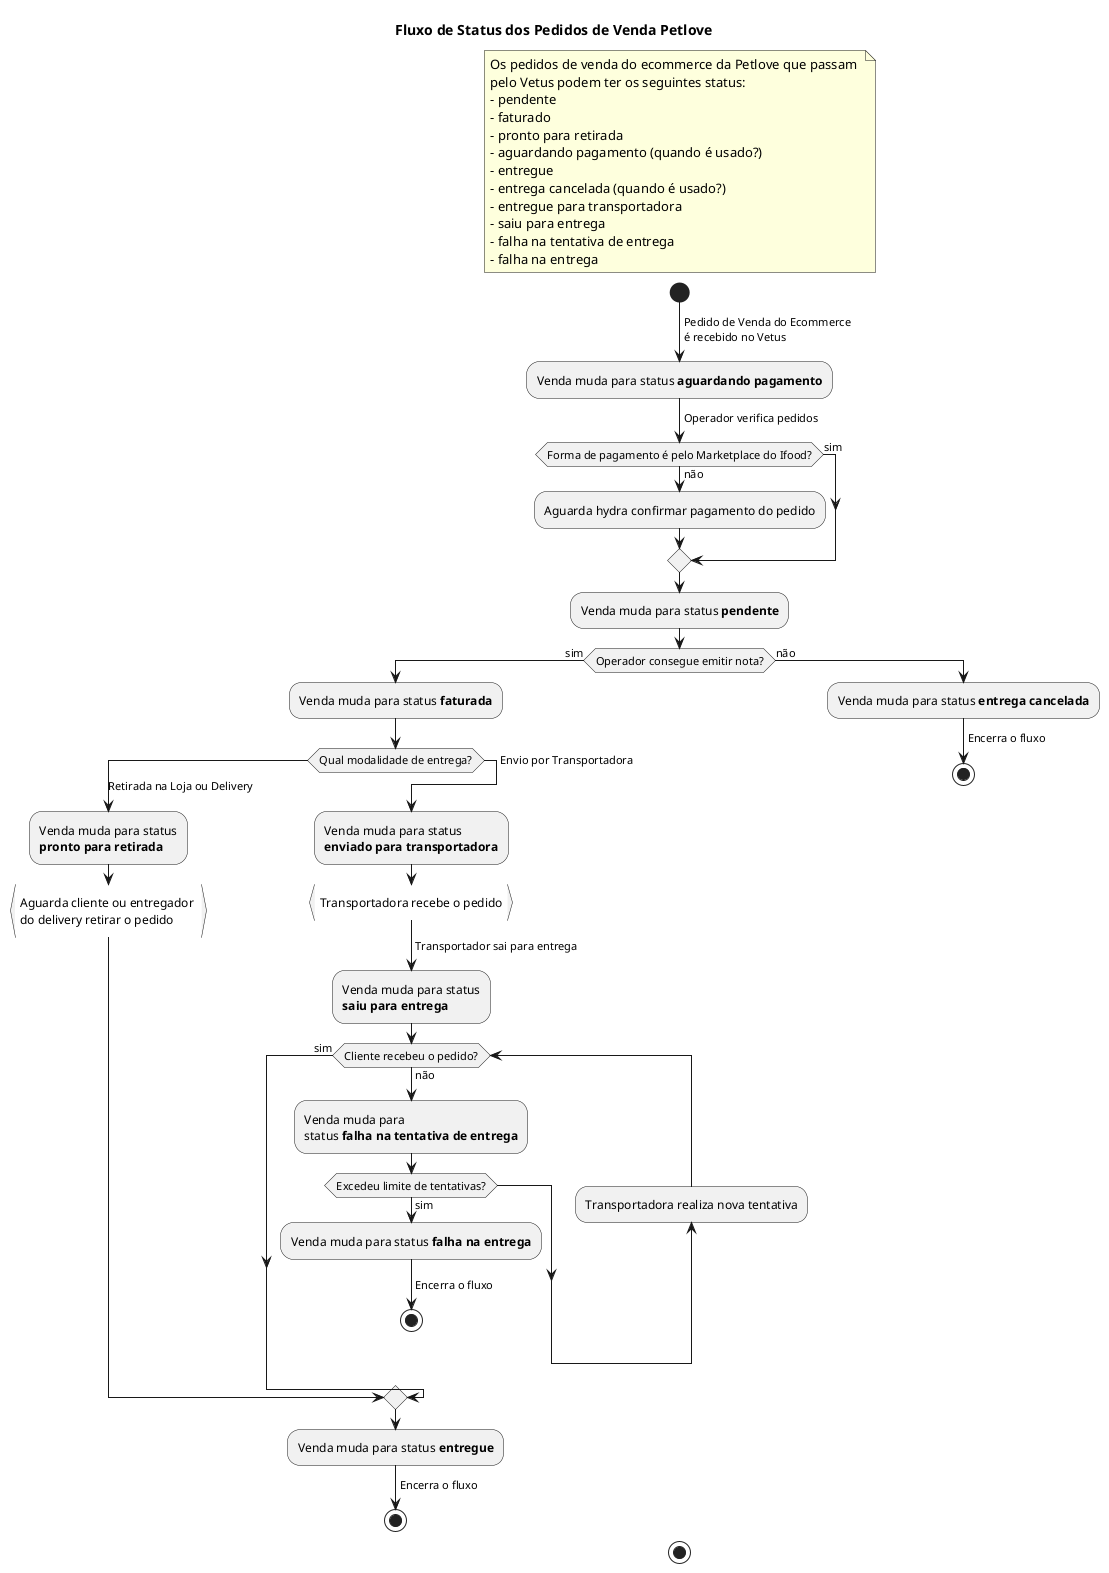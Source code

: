 @startuml

title Fluxo de Status dos Pedidos de Venda Petlove

floating note
Os pedidos de venda do ecommerce da Petlove que passam 
pelo Vetus podem ter os seguintes status:
- pendente
- faturado
- pronto para retirada
- aguardando pagamento (quando é usado?)
- entregue
- entrega cancelada (quando é usado?)
- entregue para transportadora
- saiu para entrega
- falha na tentativa de entrega
- falha na entrega
end note

start

-> Pedido de Venda do Ecommerce
é recebido no Vetus;

:Venda muda para status **aguardando pagamento**;

-> Operador verifica pedidos;

if (Forma de pagamento é pelo Marketplace do Ifood?) then (sim)
else (não)
:Aguarda hydra confirmar pagamento do pedido;
endif

:Venda muda para status **pendente**;

if (Operador consegue emitir nota?) then (sim)
  :Venda muda para status **faturada**;

  switch (Qual modalidade de entrega?)
  case (Retirada na Loja ou Delivery)
    :Venda muda para status 
    **pronto para retirada**;
    :Aguarda cliente ou entregador \ndo delivery retirar o pedido; <<continuous>>

  case (Envio por Transportadora)
    :Venda muda para status 
    **enviado para transportadora**;
    :Transportadora recebe o pedido; <<continuous>>
    ->Transportador sai para entrega;
    :Venda muda para status 
    **saiu para entrega**;
    while (Cliente recebeu o pedido?) is (não)
      :Venda muda para
      status **falha na tentativa de entrega**;
      if (Excedeu limite de tentativas?) then (sim)
        :Venda muda para status **falha na entrega**;
        ->Encerra o fluxo;
        stop;
      endif;
      backward :Transportadora realiza nova tentativa;

      ->Não;
      
    endwhile (sim)
  endswitch
  :Venda muda para status **entregue**;
  ->Encerra o fluxo;
  stop
else (não)
  :Venda muda para status **entrega cancelada**;
  ->Encerra o fluxo;
  stop
endif


stop
@enduml
